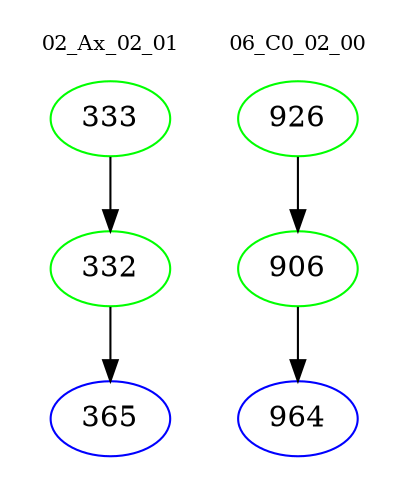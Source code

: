 digraph{
subgraph cluster_0 {
color = white
label = "02_Ax_02_01";
fontsize=10;
T0_333 [label="333", color="green"]
T0_333 -> T0_332 [color="black"]
T0_332 [label="332", color="green"]
T0_332 -> T0_365 [color="black"]
T0_365 [label="365", color="blue"]
}
subgraph cluster_1 {
color = white
label = "06_C0_02_00";
fontsize=10;
T1_926 [label="926", color="green"]
T1_926 -> T1_906 [color="black"]
T1_906 [label="906", color="green"]
T1_906 -> T1_964 [color="black"]
T1_964 [label="964", color="blue"]
}
}
